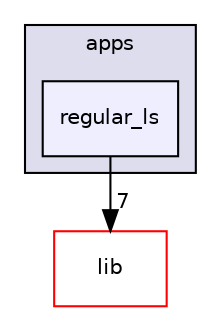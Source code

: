 digraph "src/apps/regular_ls" {
  compound=true
  node [ fontsize="10", fontname="Helvetica"];
  edge [ labelfontsize="10", labelfontname="Helvetica"];
  subgraph clusterdir_53adf0b982dc8545998aae3f283a5a58 {
    graph [ bgcolor="#ddddee", pencolor="black", label="apps" fontname="Helvetica", fontsize="10", URL="dir_53adf0b982dc8545998aae3f283a5a58.html"]
  dir_8cb9d1a434d5d3c625f7092b5368955a [shape=box, label="regular_ls", style="filled", fillcolor="#eeeeff", pencolor="black", URL="dir_8cb9d1a434d5d3c625f7092b5368955a.html"];
  }
  dir_c85d3e3c5052e9ad9ce18c6863244a25 [shape=box label="lib" fillcolor="white" style="filled" color="red" URL="dir_c85d3e3c5052e9ad9ce18c6863244a25.html"];
  dir_8cb9d1a434d5d3c625f7092b5368955a->dir_c85d3e3c5052e9ad9ce18c6863244a25 [headlabel="7", labeldistance=1.5 headhref="dir_000020_000006.html"];
}
